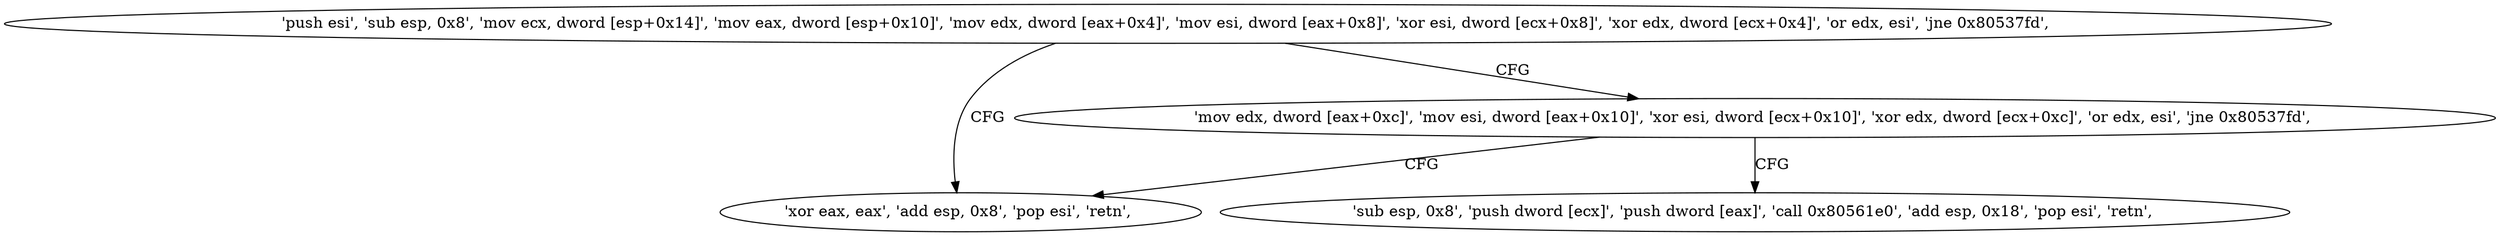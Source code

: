 digraph "func" {
"134559680" [label = "'push esi', 'sub esp, 0x8', 'mov ecx, dword [esp+0x14]', 'mov eax, dword [esp+0x10]', 'mov edx, dword [eax+0x4]', 'mov esi, dword [eax+0x8]', 'xor esi, dword [ecx+0x8]', 'xor edx, dword [ecx+0x4]', 'or edx, esi', 'jne 0x80537fd', " ]
"134559741" [label = "'xor eax, eax', 'add esp, 0x8', 'pop esi', 'retn', " ]
"134559708" [label = "'mov edx, dword [eax+0xc]', 'mov esi, dword [eax+0x10]', 'xor esi, dword [ecx+0x10]', 'xor edx, dword [ecx+0xc]', 'or edx, esi', 'jne 0x80537fd', " ]
"134559724" [label = "'sub esp, 0x8', 'push dword [ecx]', 'push dword [eax]', 'call 0x80561e0', 'add esp, 0x18', 'pop esi', 'retn', " ]
"134559680" -> "134559741" [ label = "CFG" ]
"134559680" -> "134559708" [ label = "CFG" ]
"134559708" -> "134559741" [ label = "CFG" ]
"134559708" -> "134559724" [ label = "CFG" ]
}
